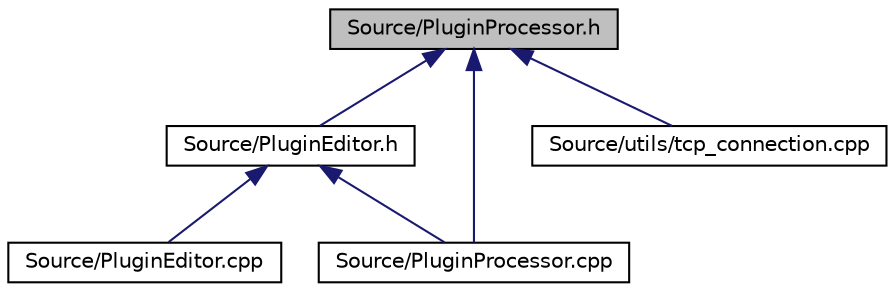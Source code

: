 digraph "Source/PluginProcessor.h"
{
  edge [fontname="Helvetica",fontsize="10",labelfontname="Helvetica",labelfontsize="10"];
  node [fontname="Helvetica",fontsize="10",shape=record];
  Node1 [label="Source/PluginProcessor.h",height=0.2,width=0.4,color="black", fillcolor="grey75", style="filled" fontcolor="black"];
  Node1 -> Node2 [dir="back",color="midnightblue",fontsize="10",style="solid",fontname="Helvetica"];
  Node2 [label="Source/PluginEditor.h",height=0.2,width=0.4,color="black", fillcolor="white", style="filled",URL="$PluginEditor_8h.html"];
  Node2 -> Node3 [dir="back",color="midnightblue",fontsize="10",style="solid",fontname="Helvetica"];
  Node3 [label="Source/PluginEditor.cpp",height=0.2,width=0.4,color="black", fillcolor="white", style="filled",URL="$PluginEditor_8cpp.html"];
  Node2 -> Node4 [dir="back",color="midnightblue",fontsize="10",style="solid",fontname="Helvetica"];
  Node4 [label="Source/PluginProcessor.cpp",height=0.2,width=0.4,color="black", fillcolor="white", style="filled",URL="$PluginProcessor_8cpp.html"];
  Node1 -> Node4 [dir="back",color="midnightblue",fontsize="10",style="solid",fontname="Helvetica"];
  Node1 -> Node5 [dir="back",color="midnightblue",fontsize="10",style="solid",fontname="Helvetica"];
  Node5 [label="Source/utils/tcp_connection.cpp",height=0.2,width=0.4,color="black", fillcolor="white", style="filled",URL="$tcp__connection_8cpp.html"];
}
